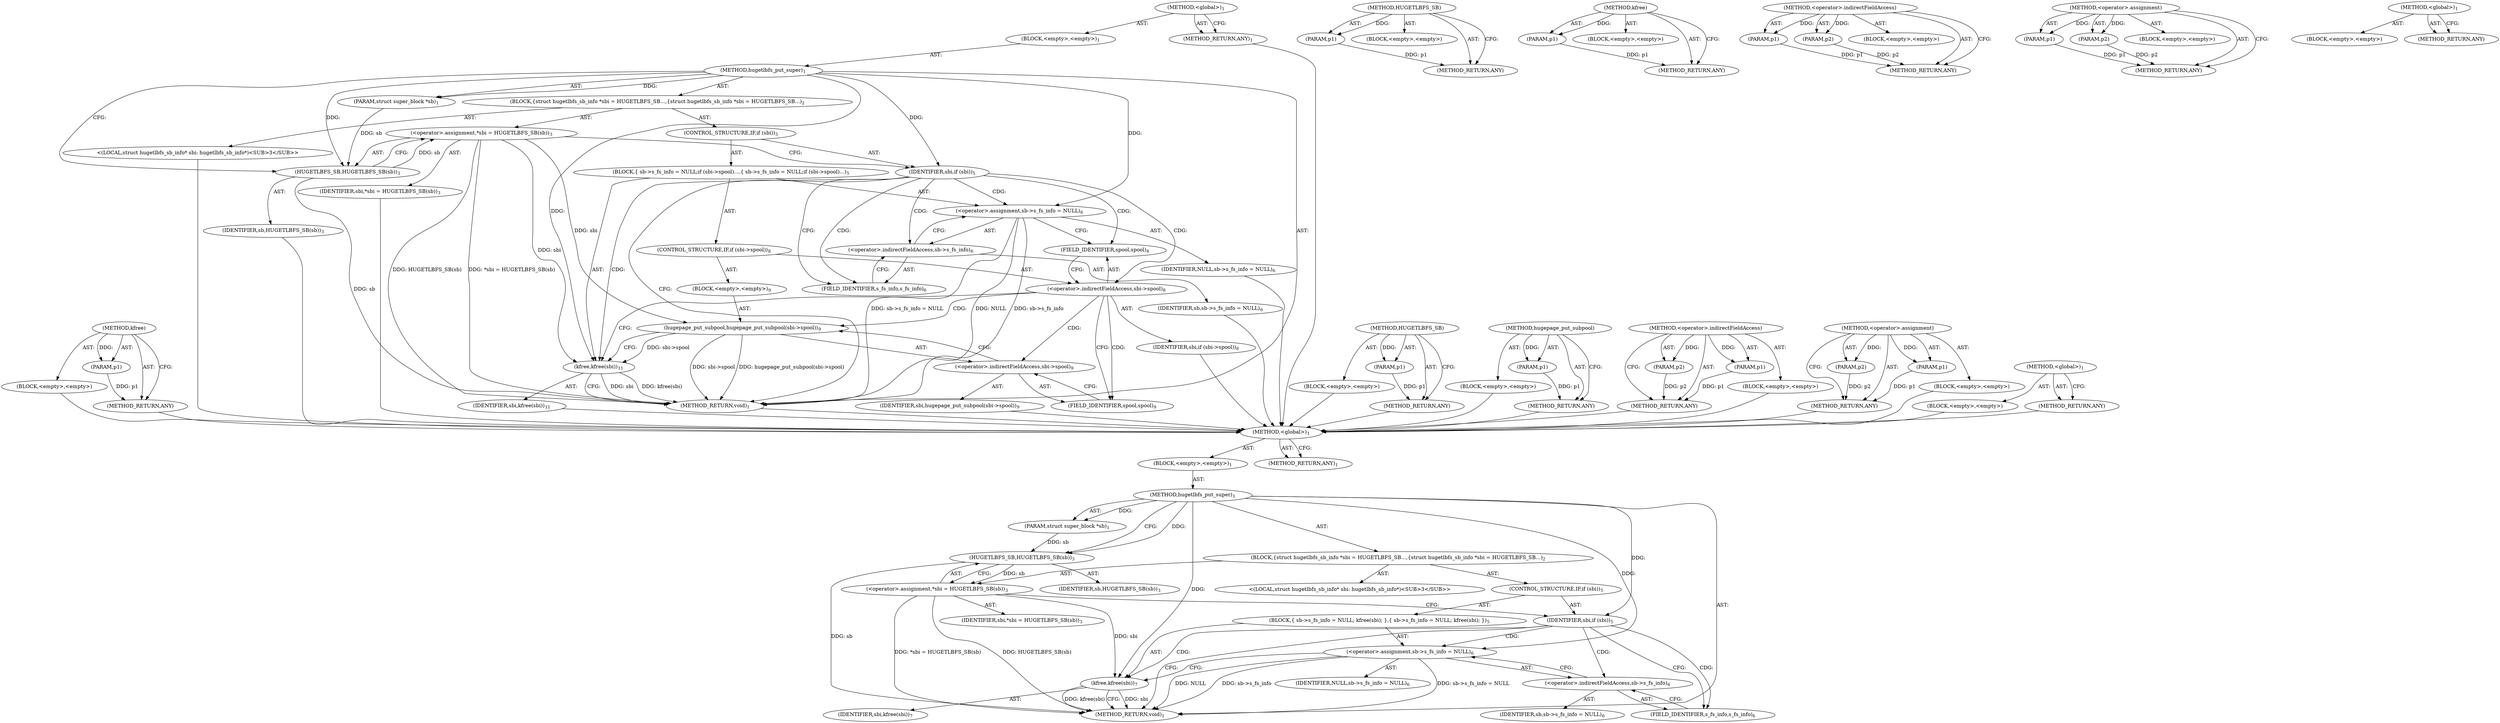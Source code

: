 digraph "&lt;global&gt;" {
vulnerable_6 [label=<(METHOD,&lt;global&gt;)<SUB>1</SUB>>];
vulnerable_7 [label=<(BLOCK,&lt;empty&gt;,&lt;empty&gt;)<SUB>1</SUB>>];
vulnerable_8 [label=<(METHOD,hugetlbfs_put_super)<SUB>1</SUB>>];
vulnerable_9 [label=<(PARAM,struct super_block *sb)<SUB>1</SUB>>];
vulnerable_10 [label=<(BLOCK,{
	struct hugetlbfs_sb_info *sbi = HUGETLBFS_SB...,{
	struct hugetlbfs_sb_info *sbi = HUGETLBFS_SB...)<SUB>2</SUB>>];
vulnerable_11 [label="<(LOCAL,struct hugetlbfs_sb_info* sbi: hugetlbfs_sb_info*)<SUB>3</SUB>>"];
vulnerable_12 [label=<(&lt;operator&gt;.assignment,*sbi = HUGETLBFS_SB(sb))<SUB>3</SUB>>];
vulnerable_13 [label=<(IDENTIFIER,sbi,*sbi = HUGETLBFS_SB(sb))<SUB>3</SUB>>];
vulnerable_14 [label=<(HUGETLBFS_SB,HUGETLBFS_SB(sb))<SUB>3</SUB>>];
vulnerable_15 [label=<(IDENTIFIER,sb,HUGETLBFS_SB(sb))<SUB>3</SUB>>];
vulnerable_16 [label=<(CONTROL_STRUCTURE,IF,if (sbi))<SUB>5</SUB>>];
vulnerable_17 [label=<(IDENTIFIER,sbi,if (sbi))<SUB>5</SUB>>];
vulnerable_18 [label=<(BLOCK,{
 		sb-&gt;s_fs_info = NULL;
 		kfree(sbi);
 	},{
 		sb-&gt;s_fs_info = NULL;
 		kfree(sbi);
 	})<SUB>5</SUB>>];
vulnerable_19 [label=<(&lt;operator&gt;.assignment,sb-&gt;s_fs_info = NULL)<SUB>6</SUB>>];
vulnerable_20 [label=<(&lt;operator&gt;.indirectFieldAccess,sb-&gt;s_fs_info)<SUB>6</SUB>>];
vulnerable_21 [label=<(IDENTIFIER,sb,sb-&gt;s_fs_info = NULL)<SUB>6</SUB>>];
vulnerable_22 [label=<(FIELD_IDENTIFIER,s_fs_info,s_fs_info)<SUB>6</SUB>>];
vulnerable_23 [label=<(IDENTIFIER,NULL,sb-&gt;s_fs_info = NULL)<SUB>6</SUB>>];
vulnerable_24 [label=<(kfree,kfree(sbi))<SUB>7</SUB>>];
vulnerable_25 [label=<(IDENTIFIER,sbi,kfree(sbi))<SUB>7</SUB>>];
vulnerable_26 [label=<(METHOD_RETURN,void)<SUB>1</SUB>>];
vulnerable_28 [label=<(METHOD_RETURN,ANY)<SUB>1</SUB>>];
vulnerable_50 [label=<(METHOD,HUGETLBFS_SB)>];
vulnerable_51 [label=<(PARAM,p1)>];
vulnerable_52 [label=<(BLOCK,&lt;empty&gt;,&lt;empty&gt;)>];
vulnerable_53 [label=<(METHOD_RETURN,ANY)>];
vulnerable_59 [label=<(METHOD,kfree)>];
vulnerable_60 [label=<(PARAM,p1)>];
vulnerable_61 [label=<(BLOCK,&lt;empty&gt;,&lt;empty&gt;)>];
vulnerable_62 [label=<(METHOD_RETURN,ANY)>];
vulnerable_54 [label=<(METHOD,&lt;operator&gt;.indirectFieldAccess)>];
vulnerable_55 [label=<(PARAM,p1)>];
vulnerable_56 [label=<(PARAM,p2)>];
vulnerable_57 [label=<(BLOCK,&lt;empty&gt;,&lt;empty&gt;)>];
vulnerable_58 [label=<(METHOD_RETURN,ANY)>];
vulnerable_45 [label=<(METHOD,&lt;operator&gt;.assignment)>];
vulnerable_46 [label=<(PARAM,p1)>];
vulnerable_47 [label=<(PARAM,p2)>];
vulnerable_48 [label=<(BLOCK,&lt;empty&gt;,&lt;empty&gt;)>];
vulnerable_49 [label=<(METHOD_RETURN,ANY)>];
vulnerable_39 [label=<(METHOD,&lt;global&gt;)<SUB>1</SUB>>];
vulnerable_40 [label=<(BLOCK,&lt;empty&gt;,&lt;empty&gt;)>];
vulnerable_41 [label=<(METHOD_RETURN,ANY)>];
fixed_72 [label=<(METHOD,kfree)>];
fixed_73 [label=<(PARAM,p1)>];
fixed_74 [label=<(BLOCK,&lt;empty&gt;,&lt;empty&gt;)>];
fixed_75 [label=<(METHOD_RETURN,ANY)>];
fixed_6 [label=<(METHOD,&lt;global&gt;)<SUB>1</SUB>>];
fixed_7 [label=<(BLOCK,&lt;empty&gt;,&lt;empty&gt;)<SUB>1</SUB>>];
fixed_8 [label=<(METHOD,hugetlbfs_put_super)<SUB>1</SUB>>];
fixed_9 [label=<(PARAM,struct super_block *sb)<SUB>1</SUB>>];
fixed_10 [label=<(BLOCK,{
	struct hugetlbfs_sb_info *sbi = HUGETLBFS_SB...,{
	struct hugetlbfs_sb_info *sbi = HUGETLBFS_SB...)<SUB>2</SUB>>];
fixed_11 [label="<(LOCAL,struct hugetlbfs_sb_info* sbi: hugetlbfs_sb_info*)<SUB>3</SUB>>"];
fixed_12 [label=<(&lt;operator&gt;.assignment,*sbi = HUGETLBFS_SB(sb))<SUB>3</SUB>>];
fixed_13 [label=<(IDENTIFIER,sbi,*sbi = HUGETLBFS_SB(sb))<SUB>3</SUB>>];
fixed_14 [label=<(HUGETLBFS_SB,HUGETLBFS_SB(sb))<SUB>3</SUB>>];
fixed_15 [label=<(IDENTIFIER,sb,HUGETLBFS_SB(sb))<SUB>3</SUB>>];
fixed_16 [label=<(CONTROL_STRUCTURE,IF,if (sbi))<SUB>5</SUB>>];
fixed_17 [label=<(IDENTIFIER,sbi,if (sbi))<SUB>5</SUB>>];
fixed_18 [label=<(BLOCK,{
 		sb-&gt;s_fs_info = NULL;

		if (sbi-&gt;spool)
	...,{
 		sb-&gt;s_fs_info = NULL;

		if (sbi-&gt;spool)
	...)<SUB>5</SUB>>];
fixed_19 [label=<(&lt;operator&gt;.assignment,sb-&gt;s_fs_info = NULL)<SUB>6</SUB>>];
fixed_20 [label=<(&lt;operator&gt;.indirectFieldAccess,sb-&gt;s_fs_info)<SUB>6</SUB>>];
fixed_21 [label=<(IDENTIFIER,sb,sb-&gt;s_fs_info = NULL)<SUB>6</SUB>>];
fixed_22 [label=<(FIELD_IDENTIFIER,s_fs_info,s_fs_info)<SUB>6</SUB>>];
fixed_23 [label=<(IDENTIFIER,NULL,sb-&gt;s_fs_info = NULL)<SUB>6</SUB>>];
fixed_24 [label=<(CONTROL_STRUCTURE,IF,if (sbi-&gt;spool))<SUB>8</SUB>>];
fixed_25 [label=<(&lt;operator&gt;.indirectFieldAccess,sbi-&gt;spool)<SUB>8</SUB>>];
fixed_26 [label=<(IDENTIFIER,sbi,if (sbi-&gt;spool))<SUB>8</SUB>>];
fixed_27 [label=<(FIELD_IDENTIFIER,spool,spool)<SUB>8</SUB>>];
fixed_28 [label=<(BLOCK,&lt;empty&gt;,&lt;empty&gt;)<SUB>9</SUB>>];
fixed_29 [label=<(hugepage_put_subpool,hugepage_put_subpool(sbi-&gt;spool))<SUB>9</SUB>>];
fixed_30 [label=<(&lt;operator&gt;.indirectFieldAccess,sbi-&gt;spool)<SUB>9</SUB>>];
fixed_31 [label=<(IDENTIFIER,sbi,hugepage_put_subpool(sbi-&gt;spool))<SUB>9</SUB>>];
fixed_32 [label=<(FIELD_IDENTIFIER,spool,spool)<SUB>9</SUB>>];
fixed_33 [label=<(kfree,kfree(sbi))<SUB>11</SUB>>];
fixed_34 [label=<(IDENTIFIER,sbi,kfree(sbi))<SUB>11</SUB>>];
fixed_35 [label=<(METHOD_RETURN,void)<SUB>1</SUB>>];
fixed_37 [label=<(METHOD_RETURN,ANY)<SUB>1</SUB>>];
fixed_59 [label=<(METHOD,HUGETLBFS_SB)>];
fixed_60 [label=<(PARAM,p1)>];
fixed_61 [label=<(BLOCK,&lt;empty&gt;,&lt;empty&gt;)>];
fixed_62 [label=<(METHOD_RETURN,ANY)>];
fixed_68 [label=<(METHOD,hugepage_put_subpool)>];
fixed_69 [label=<(PARAM,p1)>];
fixed_70 [label=<(BLOCK,&lt;empty&gt;,&lt;empty&gt;)>];
fixed_71 [label=<(METHOD_RETURN,ANY)>];
fixed_63 [label=<(METHOD,&lt;operator&gt;.indirectFieldAccess)>];
fixed_64 [label=<(PARAM,p1)>];
fixed_65 [label=<(PARAM,p2)>];
fixed_66 [label=<(BLOCK,&lt;empty&gt;,&lt;empty&gt;)>];
fixed_67 [label=<(METHOD_RETURN,ANY)>];
fixed_54 [label=<(METHOD,&lt;operator&gt;.assignment)>];
fixed_55 [label=<(PARAM,p1)>];
fixed_56 [label=<(PARAM,p2)>];
fixed_57 [label=<(BLOCK,&lt;empty&gt;,&lt;empty&gt;)>];
fixed_58 [label=<(METHOD_RETURN,ANY)>];
fixed_48 [label=<(METHOD,&lt;global&gt;)<SUB>1</SUB>>];
fixed_49 [label=<(BLOCK,&lt;empty&gt;,&lt;empty&gt;)>];
fixed_50 [label=<(METHOD_RETURN,ANY)>];
vulnerable_6 -> vulnerable_7  [key=0, label="AST: "];
vulnerable_6 -> vulnerable_28  [key=0, label="AST: "];
vulnerable_6 -> vulnerable_28  [key=1, label="CFG: "];
vulnerable_7 -> vulnerable_8  [key=0, label="AST: "];
vulnerable_8 -> vulnerable_9  [key=0, label="AST: "];
vulnerable_8 -> vulnerable_9  [key=1, label="DDG: "];
vulnerable_8 -> vulnerable_10  [key=0, label="AST: "];
vulnerable_8 -> vulnerable_26  [key=0, label="AST: "];
vulnerable_8 -> vulnerable_14  [key=0, label="CFG: "];
vulnerable_8 -> vulnerable_14  [key=1, label="DDG: "];
vulnerable_8 -> vulnerable_17  [key=0, label="DDG: "];
vulnerable_8 -> vulnerable_19  [key=0, label="DDG: "];
vulnerable_8 -> vulnerable_24  [key=0, label="DDG: "];
vulnerable_9 -> vulnerable_14  [key=0, label="DDG: sb"];
vulnerable_10 -> vulnerable_11  [key=0, label="AST: "];
vulnerable_10 -> vulnerable_12  [key=0, label="AST: "];
vulnerable_10 -> vulnerable_16  [key=0, label="AST: "];
vulnerable_12 -> vulnerable_13  [key=0, label="AST: "];
vulnerable_12 -> vulnerable_14  [key=0, label="AST: "];
vulnerable_12 -> vulnerable_17  [key=0, label="CFG: "];
vulnerable_12 -> vulnerable_26  [key=0, label="DDG: HUGETLBFS_SB(sb)"];
vulnerable_12 -> vulnerable_26  [key=1, label="DDG: *sbi = HUGETLBFS_SB(sb)"];
vulnerable_12 -> vulnerable_24  [key=0, label="DDG: sbi"];
vulnerable_14 -> vulnerable_15  [key=0, label="AST: "];
vulnerable_14 -> vulnerable_12  [key=0, label="CFG: "];
vulnerable_14 -> vulnerable_12  [key=1, label="DDG: sb"];
vulnerable_14 -> vulnerable_26  [key=0, label="DDG: sb"];
vulnerable_16 -> vulnerable_17  [key=0, label="AST: "];
vulnerable_16 -> vulnerable_18  [key=0, label="AST: "];
vulnerable_17 -> vulnerable_26  [key=0, label="CFG: "];
vulnerable_17 -> vulnerable_22  [key=0, label="CFG: "];
vulnerable_17 -> vulnerable_22  [key=1, label="CDG: "];
vulnerable_17 -> vulnerable_20  [key=0, label="CDG: "];
vulnerable_17 -> vulnerable_24  [key=0, label="CDG: "];
vulnerable_17 -> vulnerable_19  [key=0, label="CDG: "];
vulnerable_18 -> vulnerable_19  [key=0, label="AST: "];
vulnerable_18 -> vulnerable_24  [key=0, label="AST: "];
vulnerable_19 -> vulnerable_20  [key=0, label="AST: "];
vulnerable_19 -> vulnerable_23  [key=0, label="AST: "];
vulnerable_19 -> vulnerable_24  [key=0, label="CFG: "];
vulnerable_19 -> vulnerable_26  [key=0, label="DDG: sb-&gt;s_fs_info"];
vulnerable_19 -> vulnerable_26  [key=1, label="DDG: sb-&gt;s_fs_info = NULL"];
vulnerable_19 -> vulnerable_26  [key=2, label="DDG: NULL"];
vulnerable_20 -> vulnerable_21  [key=0, label="AST: "];
vulnerable_20 -> vulnerable_22  [key=0, label="AST: "];
vulnerable_20 -> vulnerable_19  [key=0, label="CFG: "];
vulnerable_22 -> vulnerable_20  [key=0, label="CFG: "];
vulnerable_24 -> vulnerable_25  [key=0, label="AST: "];
vulnerable_24 -> vulnerable_26  [key=0, label="CFG: "];
vulnerable_24 -> vulnerable_26  [key=1, label="DDG: sbi"];
vulnerable_24 -> vulnerable_26  [key=2, label="DDG: kfree(sbi)"];
vulnerable_50 -> vulnerable_51  [key=0, label="AST: "];
vulnerable_50 -> vulnerable_51  [key=1, label="DDG: "];
vulnerable_50 -> vulnerable_52  [key=0, label="AST: "];
vulnerable_50 -> vulnerable_53  [key=0, label="AST: "];
vulnerable_50 -> vulnerable_53  [key=1, label="CFG: "];
vulnerable_51 -> vulnerable_53  [key=0, label="DDG: p1"];
vulnerable_59 -> vulnerable_60  [key=0, label="AST: "];
vulnerable_59 -> vulnerable_60  [key=1, label="DDG: "];
vulnerable_59 -> vulnerable_61  [key=0, label="AST: "];
vulnerable_59 -> vulnerable_62  [key=0, label="AST: "];
vulnerable_59 -> vulnerable_62  [key=1, label="CFG: "];
vulnerable_60 -> vulnerable_62  [key=0, label="DDG: p1"];
vulnerable_54 -> vulnerable_55  [key=0, label="AST: "];
vulnerable_54 -> vulnerable_55  [key=1, label="DDG: "];
vulnerable_54 -> vulnerable_57  [key=0, label="AST: "];
vulnerable_54 -> vulnerable_56  [key=0, label="AST: "];
vulnerable_54 -> vulnerable_56  [key=1, label="DDG: "];
vulnerable_54 -> vulnerable_58  [key=0, label="AST: "];
vulnerable_54 -> vulnerable_58  [key=1, label="CFG: "];
vulnerable_55 -> vulnerable_58  [key=0, label="DDG: p1"];
vulnerable_56 -> vulnerable_58  [key=0, label="DDG: p2"];
vulnerable_45 -> vulnerable_46  [key=0, label="AST: "];
vulnerable_45 -> vulnerable_46  [key=1, label="DDG: "];
vulnerable_45 -> vulnerable_48  [key=0, label="AST: "];
vulnerable_45 -> vulnerable_47  [key=0, label="AST: "];
vulnerable_45 -> vulnerable_47  [key=1, label="DDG: "];
vulnerable_45 -> vulnerable_49  [key=0, label="AST: "];
vulnerable_45 -> vulnerable_49  [key=1, label="CFG: "];
vulnerable_46 -> vulnerable_49  [key=0, label="DDG: p1"];
vulnerable_47 -> vulnerable_49  [key=0, label="DDG: p2"];
vulnerable_39 -> vulnerable_40  [key=0, label="AST: "];
vulnerable_39 -> vulnerable_41  [key=0, label="AST: "];
vulnerable_39 -> vulnerable_41  [key=1, label="CFG: "];
fixed_72 -> fixed_73  [key=0, label="AST: "];
fixed_72 -> fixed_73  [key=1, label="DDG: "];
fixed_72 -> fixed_74  [key=0, label="AST: "];
fixed_72 -> fixed_75  [key=0, label="AST: "];
fixed_72 -> fixed_75  [key=1, label="CFG: "];
fixed_73 -> fixed_75  [key=0, label="DDG: p1"];
fixed_74 -> vulnerable_6  [key=0];
fixed_75 -> vulnerable_6  [key=0];
fixed_6 -> fixed_7  [key=0, label="AST: "];
fixed_6 -> fixed_37  [key=0, label="AST: "];
fixed_6 -> fixed_37  [key=1, label="CFG: "];
fixed_7 -> fixed_8  [key=0, label="AST: "];
fixed_8 -> fixed_9  [key=0, label="AST: "];
fixed_8 -> fixed_9  [key=1, label="DDG: "];
fixed_8 -> fixed_10  [key=0, label="AST: "];
fixed_8 -> fixed_35  [key=0, label="AST: "];
fixed_8 -> fixed_14  [key=0, label="CFG: "];
fixed_8 -> fixed_14  [key=1, label="DDG: "];
fixed_8 -> fixed_17  [key=0, label="DDG: "];
fixed_8 -> fixed_19  [key=0, label="DDG: "];
fixed_8 -> fixed_33  [key=0, label="DDG: "];
fixed_9 -> fixed_14  [key=0, label="DDG: sb"];
fixed_10 -> fixed_11  [key=0, label="AST: "];
fixed_10 -> fixed_12  [key=0, label="AST: "];
fixed_10 -> fixed_16  [key=0, label="AST: "];
fixed_11 -> vulnerable_6  [key=0];
fixed_12 -> fixed_13  [key=0, label="AST: "];
fixed_12 -> fixed_14  [key=0, label="AST: "];
fixed_12 -> fixed_17  [key=0, label="CFG: "];
fixed_12 -> fixed_35  [key=0, label="DDG: HUGETLBFS_SB(sb)"];
fixed_12 -> fixed_35  [key=1, label="DDG: *sbi = HUGETLBFS_SB(sb)"];
fixed_12 -> fixed_33  [key=0, label="DDG: sbi"];
fixed_12 -> fixed_29  [key=0, label="DDG: sbi"];
fixed_13 -> vulnerable_6  [key=0];
fixed_14 -> fixed_15  [key=0, label="AST: "];
fixed_14 -> fixed_12  [key=0, label="CFG: "];
fixed_14 -> fixed_12  [key=1, label="DDG: sb"];
fixed_14 -> fixed_35  [key=0, label="DDG: sb"];
fixed_15 -> vulnerable_6  [key=0];
fixed_16 -> fixed_17  [key=0, label="AST: "];
fixed_16 -> fixed_18  [key=0, label="AST: "];
fixed_17 -> fixed_35  [key=0, label="CFG: "];
fixed_17 -> fixed_22  [key=0, label="CFG: "];
fixed_17 -> fixed_22  [key=1, label="CDG: "];
fixed_17 -> fixed_33  [key=0, label="CDG: "];
fixed_17 -> fixed_19  [key=0, label="CDG: "];
fixed_17 -> fixed_20  [key=0, label="CDG: "];
fixed_17 -> fixed_25  [key=0, label="CDG: "];
fixed_17 -> fixed_27  [key=0, label="CDG: "];
fixed_18 -> fixed_19  [key=0, label="AST: "];
fixed_18 -> fixed_24  [key=0, label="AST: "];
fixed_18 -> fixed_33  [key=0, label="AST: "];
fixed_19 -> fixed_20  [key=0, label="AST: "];
fixed_19 -> fixed_23  [key=0, label="AST: "];
fixed_19 -> fixed_27  [key=0, label="CFG: "];
fixed_19 -> fixed_35  [key=0, label="DDG: sb-&gt;s_fs_info"];
fixed_19 -> fixed_35  [key=1, label="DDG: sb-&gt;s_fs_info = NULL"];
fixed_19 -> fixed_35  [key=2, label="DDG: NULL"];
fixed_20 -> fixed_21  [key=0, label="AST: "];
fixed_20 -> fixed_22  [key=0, label="AST: "];
fixed_20 -> fixed_19  [key=0, label="CFG: "];
fixed_21 -> vulnerable_6  [key=0];
fixed_22 -> fixed_20  [key=0, label="CFG: "];
fixed_23 -> vulnerable_6  [key=0];
fixed_24 -> fixed_25  [key=0, label="AST: "];
fixed_24 -> fixed_28  [key=0, label="AST: "];
fixed_25 -> fixed_26  [key=0, label="AST: "];
fixed_25 -> fixed_27  [key=0, label="AST: "];
fixed_25 -> fixed_32  [key=0, label="CFG: "];
fixed_25 -> fixed_32  [key=1, label="CDG: "];
fixed_25 -> fixed_33  [key=0, label="CFG: "];
fixed_25 -> fixed_30  [key=0, label="CDG: "];
fixed_25 -> fixed_29  [key=0, label="CDG: "];
fixed_26 -> vulnerable_6  [key=0];
fixed_27 -> fixed_25  [key=0, label="CFG: "];
fixed_28 -> fixed_29  [key=0, label="AST: "];
fixed_29 -> fixed_30  [key=0, label="AST: "];
fixed_29 -> fixed_33  [key=0, label="CFG: "];
fixed_29 -> fixed_33  [key=1, label="DDG: sbi-&gt;spool"];
fixed_29 -> fixed_35  [key=0, label="DDG: sbi-&gt;spool"];
fixed_29 -> fixed_35  [key=1, label="DDG: hugepage_put_subpool(sbi-&gt;spool)"];
fixed_30 -> fixed_31  [key=0, label="AST: "];
fixed_30 -> fixed_32  [key=0, label="AST: "];
fixed_30 -> fixed_29  [key=0, label="CFG: "];
fixed_31 -> vulnerable_6  [key=0];
fixed_32 -> fixed_30  [key=0, label="CFG: "];
fixed_33 -> fixed_34  [key=0, label="AST: "];
fixed_33 -> fixed_35  [key=0, label="CFG: "];
fixed_33 -> fixed_35  [key=1, label="DDG: sbi"];
fixed_33 -> fixed_35  [key=2, label="DDG: kfree(sbi)"];
fixed_34 -> vulnerable_6  [key=0];
fixed_35 -> vulnerable_6  [key=0];
fixed_37 -> vulnerable_6  [key=0];
fixed_59 -> fixed_60  [key=0, label="AST: "];
fixed_59 -> fixed_60  [key=1, label="DDG: "];
fixed_59 -> fixed_61  [key=0, label="AST: "];
fixed_59 -> fixed_62  [key=0, label="AST: "];
fixed_59 -> fixed_62  [key=1, label="CFG: "];
fixed_60 -> fixed_62  [key=0, label="DDG: p1"];
fixed_61 -> vulnerable_6  [key=0];
fixed_62 -> vulnerable_6  [key=0];
fixed_68 -> fixed_69  [key=0, label="AST: "];
fixed_68 -> fixed_69  [key=1, label="DDG: "];
fixed_68 -> fixed_70  [key=0, label="AST: "];
fixed_68 -> fixed_71  [key=0, label="AST: "];
fixed_68 -> fixed_71  [key=1, label="CFG: "];
fixed_69 -> fixed_71  [key=0, label="DDG: p1"];
fixed_70 -> vulnerable_6  [key=0];
fixed_71 -> vulnerable_6  [key=0];
fixed_63 -> fixed_64  [key=0, label="AST: "];
fixed_63 -> fixed_64  [key=1, label="DDG: "];
fixed_63 -> fixed_66  [key=0, label="AST: "];
fixed_63 -> fixed_65  [key=0, label="AST: "];
fixed_63 -> fixed_65  [key=1, label="DDG: "];
fixed_63 -> fixed_67  [key=0, label="AST: "];
fixed_63 -> fixed_67  [key=1, label="CFG: "];
fixed_64 -> fixed_67  [key=0, label="DDG: p1"];
fixed_65 -> fixed_67  [key=0, label="DDG: p2"];
fixed_66 -> vulnerable_6  [key=0];
fixed_67 -> vulnerable_6  [key=0];
fixed_54 -> fixed_55  [key=0, label="AST: "];
fixed_54 -> fixed_55  [key=1, label="DDG: "];
fixed_54 -> fixed_57  [key=0, label="AST: "];
fixed_54 -> fixed_56  [key=0, label="AST: "];
fixed_54 -> fixed_56  [key=1, label="DDG: "];
fixed_54 -> fixed_58  [key=0, label="AST: "];
fixed_54 -> fixed_58  [key=1, label="CFG: "];
fixed_55 -> fixed_58  [key=0, label="DDG: p1"];
fixed_56 -> fixed_58  [key=0, label="DDG: p2"];
fixed_57 -> vulnerable_6  [key=0];
fixed_58 -> vulnerable_6  [key=0];
fixed_48 -> fixed_49  [key=0, label="AST: "];
fixed_48 -> fixed_50  [key=0, label="AST: "];
fixed_48 -> fixed_50  [key=1, label="CFG: "];
fixed_49 -> vulnerable_6  [key=0];
fixed_50 -> vulnerable_6  [key=0];
}
